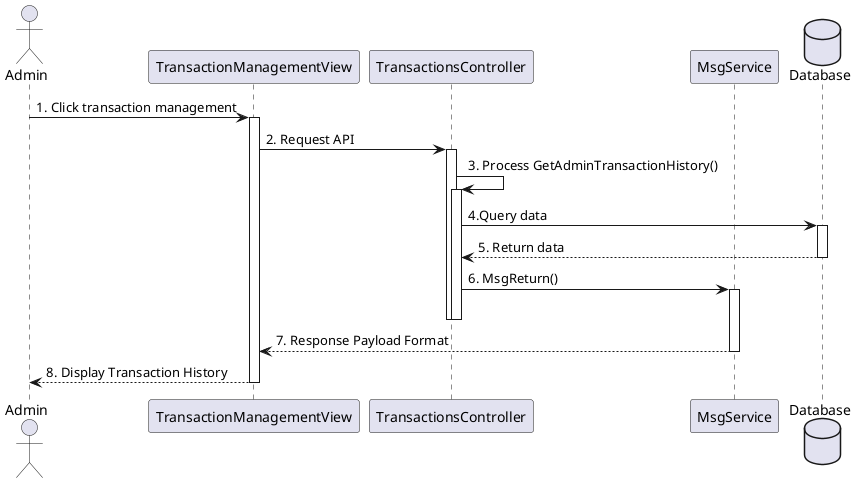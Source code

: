 @startuml
actor       Admin       as user
participant TransactionManagementView as view

participant TransactionsController as controller

participant MsgService as msgService
database    Database as db

user -> view ++: 1. Click transaction management
view -> controller ++ : 2. Request API
controller -> controller ++ : 3. Process GetAdminTransactionHistory()
controller -> db ++ : 4.Query data
db --> controller -- : 5. Return data
controller -> msgService ++-- : 6. MsgReturn()
deactivate controller
msgService --> view -- : 7. Response Payload Format
view --> user -- : 8. Display Transaction History

@enduml


